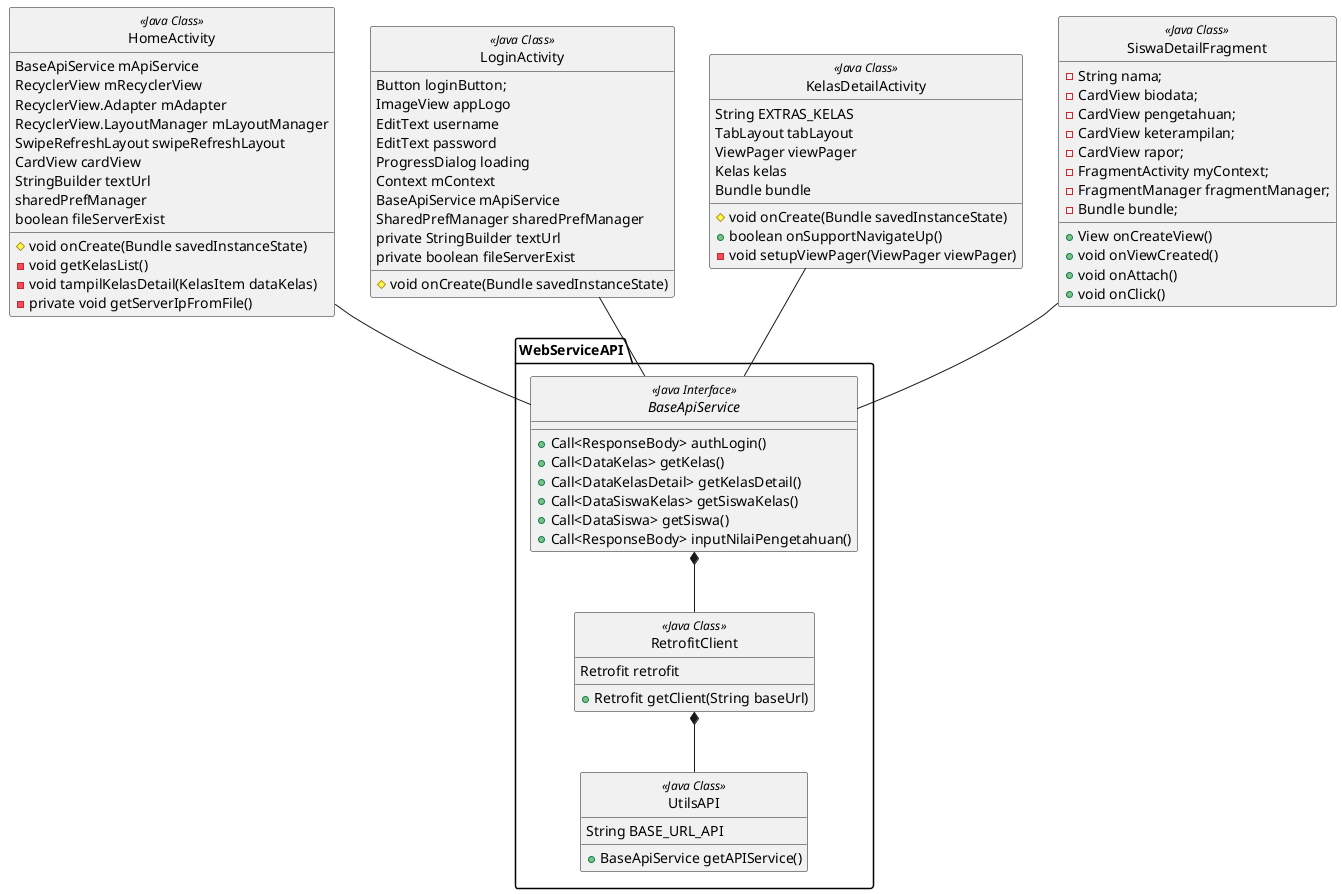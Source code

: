 @startuml

class HomeActivity <<Java Class>>{
  BaseApiService mApiService
  RecyclerView mRecyclerView
  RecyclerView.Adapter mAdapter
  RecyclerView.LayoutManager mLayoutManager
  SwipeRefreshLayout swipeRefreshLayout
  CardView cardView
  StringBuilder textUrl
  sharedPrefManager
  boolean fileServerExist
  #void onCreate(Bundle savedInstanceState)
  -void getKelasList()
  -void tampilKelasDetail(KelasItem dataKelas)
  -private void getServerIpFromFile()
}

class LoginActivity <<Java Class>>{
    Button loginButton;
    ImageView appLogo
    EditText username
    EditText password
    ProgressDialog loading
    Context mContext
    BaseApiService mApiService
    SharedPrefManager sharedPrefManager
    private StringBuilder textUrl
    private boolean fileServerExist
    #void onCreate(Bundle savedInstanceState)
}

class KelasDetailActivity <<Java Class>>{
    String EXTRAS_KELAS
    TabLayout tabLayout
    ViewPager viewPager
    Kelas kelas
    Bundle bundle
    #void onCreate(Bundle savedInstanceState)
    +boolean onSupportNavigateUp()
    -void setupViewPager(ViewPager viewPager)
}

class SiswaDetailFragment <<Java Class>>{
    -String nama;
    -CardView biodata;
    -CardView pengetahuan;
    -CardView keterampilan;
    -CardView rapor;
    -FragmentActivity myContext;
    -FragmentManager fragmentManager;
    -Bundle bundle;
    +View onCreateView()
    +void onViewCreated()
    +void onAttach()
    +void onClick()
}

package WebServiceAPI{
    class RetrofitClient <<Java Class>>{
            Retrofit retrofit
            +Retrofit getClient(String baseUrl)
        }

    interface BaseApiService <<Java Interface>>{
        +Call<ResponseBody> authLogin()
        +Call<DataKelas> getKelas()
        +Call<DataKelasDetail> getKelasDetail()
        +Call<DataSiswaKelas> getSiswaKelas()
        +Call<DataSiswa> getSiswa()
        +Call<ResponseBody> inputNilaiPengetahuan()
    }

    class UtilsAPI <<Java Class>>{
        String BASE_URL_API
        +BaseApiService getAPIService()
    }
}

HomeActivity -- BaseApiService
LoginActivity -- BaseApiService
SiswaDetailFragment -- BaseApiService
KelasDetailActivity -- BaseApiService
BaseApiService *-- RetrofitClient
RetrofitClient *-- UtilsAPI

hide <<Java Class>> circle
hide <<Java Interface>> circle

@enduml